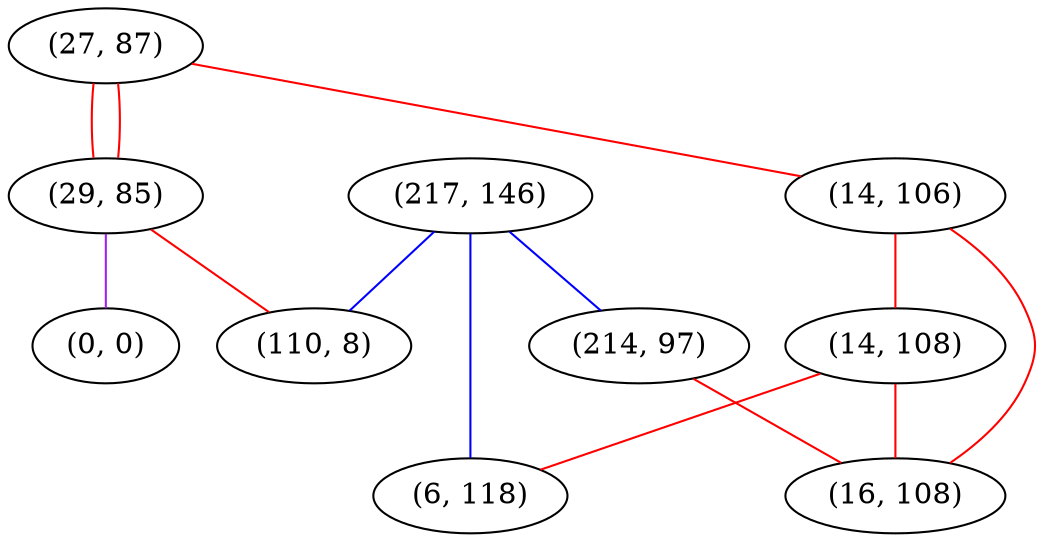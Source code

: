 graph "" {
"(27, 87)";
"(14, 106)";
"(217, 146)";
"(29, 85)";
"(14, 108)";
"(0, 0)";
"(6, 118)";
"(214, 97)";
"(110, 8)";
"(16, 108)";
"(27, 87)" -- "(14, 106)"  [color=red, key=0, weight=1];
"(27, 87)" -- "(29, 85)"  [color=red, key=0, weight=1];
"(27, 87)" -- "(29, 85)"  [color=red, key=1, weight=1];
"(14, 106)" -- "(14, 108)"  [color=red, key=0, weight=1];
"(14, 106)" -- "(16, 108)"  [color=red, key=0, weight=1];
"(217, 146)" -- "(214, 97)"  [color=blue, key=0, weight=3];
"(217, 146)" -- "(110, 8)"  [color=blue, key=0, weight=3];
"(217, 146)" -- "(6, 118)"  [color=blue, key=0, weight=3];
"(29, 85)" -- "(0, 0)"  [color=purple, key=0, weight=4];
"(29, 85)" -- "(110, 8)"  [color=red, key=0, weight=1];
"(14, 108)" -- "(16, 108)"  [color=red, key=0, weight=1];
"(14, 108)" -- "(6, 118)"  [color=red, key=0, weight=1];
"(214, 97)" -- "(16, 108)"  [color=red, key=0, weight=1];
}

